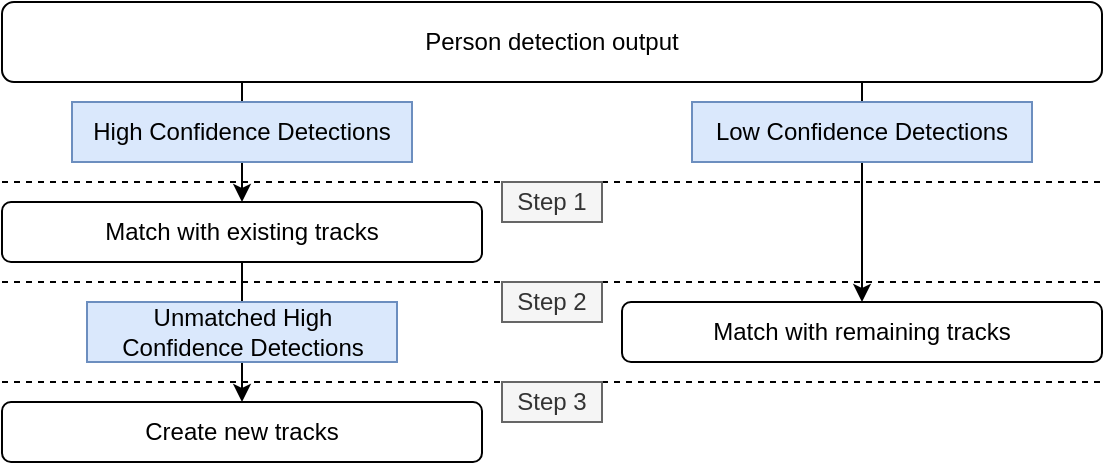 <mxfile version="26.2.14">
  <diagram name="Page-1" id="tsaDrd3ezq8VZWoEaZW-">
    <mxGraphModel dx="983" dy="537" grid="1" gridSize="10" guides="1" tooltips="1" connect="1" arrows="1" fold="1" page="1" pageScale="1" pageWidth="850" pageHeight="1100" math="0" shadow="0">
      <root>
        <mxCell id="0" />
        <mxCell id="1" parent="0" />
        <mxCell id="n7cuXWZAEweehr7w-O3V-40" style="edgeStyle=orthogonalEdgeStyle;rounded=0;orthogonalLoop=1;jettySize=auto;html=1;entryX=0.5;entryY=0;entryDx=0;entryDy=0;" edge="1" parent="1" source="n7cuXWZAEweehr7w-O3V-1" target="n7cuXWZAEweehr7w-O3V-8">
          <mxGeometry relative="1" as="geometry">
            <Array as="points">
              <mxPoint x="120" y="80" />
              <mxPoint x="120" y="80" />
            </Array>
          </mxGeometry>
        </mxCell>
        <mxCell id="n7cuXWZAEweehr7w-O3V-41" style="edgeStyle=orthogonalEdgeStyle;rounded=0;orthogonalLoop=1;jettySize=auto;html=1;entryX=0.5;entryY=0;entryDx=0;entryDy=0;" edge="1" parent="1" source="n7cuXWZAEweehr7w-O3V-1" target="n7cuXWZAEweehr7w-O3V-16">
          <mxGeometry relative="1" as="geometry">
            <Array as="points">
              <mxPoint x="430" y="100" />
              <mxPoint x="430" y="100" />
            </Array>
          </mxGeometry>
        </mxCell>
        <mxCell id="n7cuXWZAEweehr7w-O3V-1" value="Person detection output" style="rounded=1;whiteSpace=wrap;html=1;" vertex="1" parent="1">
          <mxGeometry y="30" width="550" height="40" as="geometry" />
        </mxCell>
        <mxCell id="n7cuXWZAEweehr7w-O3V-5" value="" style="endArrow=none;dashed=1;html=1;rounded=0;" edge="1" parent="1">
          <mxGeometry width="50" height="50" relative="1" as="geometry">
            <mxPoint y="120" as="sourcePoint" />
            <mxPoint x="550" y="120" as="targetPoint" />
          </mxGeometry>
        </mxCell>
        <mxCell id="n7cuXWZAEweehr7w-O3V-7" value="&lt;div&gt;Step 1&lt;/div&gt;" style="text;html=1;align=center;verticalAlign=middle;whiteSpace=wrap;rounded=0;fillColor=#f5f5f5;strokeColor=#666666;fontColor=#333333;" vertex="1" parent="1">
          <mxGeometry x="250" y="120" width="50" height="20" as="geometry" />
        </mxCell>
        <mxCell id="n7cuXWZAEweehr7w-O3V-42" style="edgeStyle=orthogonalEdgeStyle;rounded=0;orthogonalLoop=1;jettySize=auto;html=1;" edge="1" parent="1" source="n7cuXWZAEweehr7w-O3V-8" target="n7cuXWZAEweehr7w-O3V-27">
          <mxGeometry relative="1" as="geometry" />
        </mxCell>
        <mxCell id="n7cuXWZAEweehr7w-O3V-8" value="Match with existing tracks" style="rounded=1;whiteSpace=wrap;html=1;" vertex="1" parent="1">
          <mxGeometry y="130" width="240" height="30" as="geometry" />
        </mxCell>
        <mxCell id="n7cuXWZAEweehr7w-O3V-14" value="" style="endArrow=none;dashed=1;html=1;rounded=0;" edge="1" parent="1">
          <mxGeometry width="50" height="50" relative="1" as="geometry">
            <mxPoint y="170" as="sourcePoint" />
            <mxPoint x="550" y="170" as="targetPoint" />
          </mxGeometry>
        </mxCell>
        <mxCell id="n7cuXWZAEweehr7w-O3V-16" value="Match with remaining tracks" style="rounded=1;whiteSpace=wrap;html=1;" vertex="1" parent="1">
          <mxGeometry x="310" y="180" width="240" height="30" as="geometry" />
        </mxCell>
        <mxCell id="n7cuXWZAEweehr7w-O3V-23" value="Low Confidence Detections" style="text;html=1;align=center;verticalAlign=middle;whiteSpace=wrap;rounded=0;fillColor=#dae8fc;strokeColor=#6c8ebf;" vertex="1" parent="1">
          <mxGeometry x="345" y="80" width="170" height="30" as="geometry" />
        </mxCell>
        <mxCell id="n7cuXWZAEweehr7w-O3V-24" value="High Confidence Detections" style="text;html=1;align=center;verticalAlign=middle;whiteSpace=wrap;rounded=0;fillColor=#dae8fc;strokeColor=#6c8ebf;" vertex="1" parent="1">
          <mxGeometry x="35" y="80" width="170" height="30" as="geometry" />
        </mxCell>
        <mxCell id="n7cuXWZAEweehr7w-O3V-25" value="" style="endArrow=none;dashed=1;html=1;rounded=0;" edge="1" parent="1">
          <mxGeometry width="50" height="50" relative="1" as="geometry">
            <mxPoint y="220" as="sourcePoint" />
            <mxPoint x="550" y="220" as="targetPoint" />
          </mxGeometry>
        </mxCell>
        <mxCell id="n7cuXWZAEweehr7w-O3V-27" value="Create new tracks" style="rounded=1;whiteSpace=wrap;html=1;" vertex="1" parent="1">
          <mxGeometry y="230" width="240" height="30" as="geometry" />
        </mxCell>
        <mxCell id="n7cuXWZAEweehr7w-O3V-30" value="Unmatched High Confidence Detections" style="text;html=1;align=center;verticalAlign=middle;whiteSpace=wrap;rounded=0;fillColor=#dae8fc;strokeColor=#6c8ebf;" vertex="1" parent="1">
          <mxGeometry x="42.5" y="180" width="155" height="30" as="geometry" />
        </mxCell>
        <mxCell id="n7cuXWZAEweehr7w-O3V-43" value="&lt;div&gt;Step 2&lt;/div&gt;" style="text;html=1;align=center;verticalAlign=middle;whiteSpace=wrap;rounded=0;fillColor=#f5f5f5;strokeColor=#666666;fontColor=#333333;" vertex="1" parent="1">
          <mxGeometry x="250" y="170" width="50" height="20" as="geometry" />
        </mxCell>
        <mxCell id="n7cuXWZAEweehr7w-O3V-46" value="&lt;div&gt;Step 3&lt;/div&gt;" style="text;html=1;align=center;verticalAlign=middle;whiteSpace=wrap;rounded=0;fillColor=#f5f5f5;strokeColor=#666666;fontColor=#333333;" vertex="1" parent="1">
          <mxGeometry x="250" y="220" width="50" height="20" as="geometry" />
        </mxCell>
      </root>
    </mxGraphModel>
  </diagram>
</mxfile>
